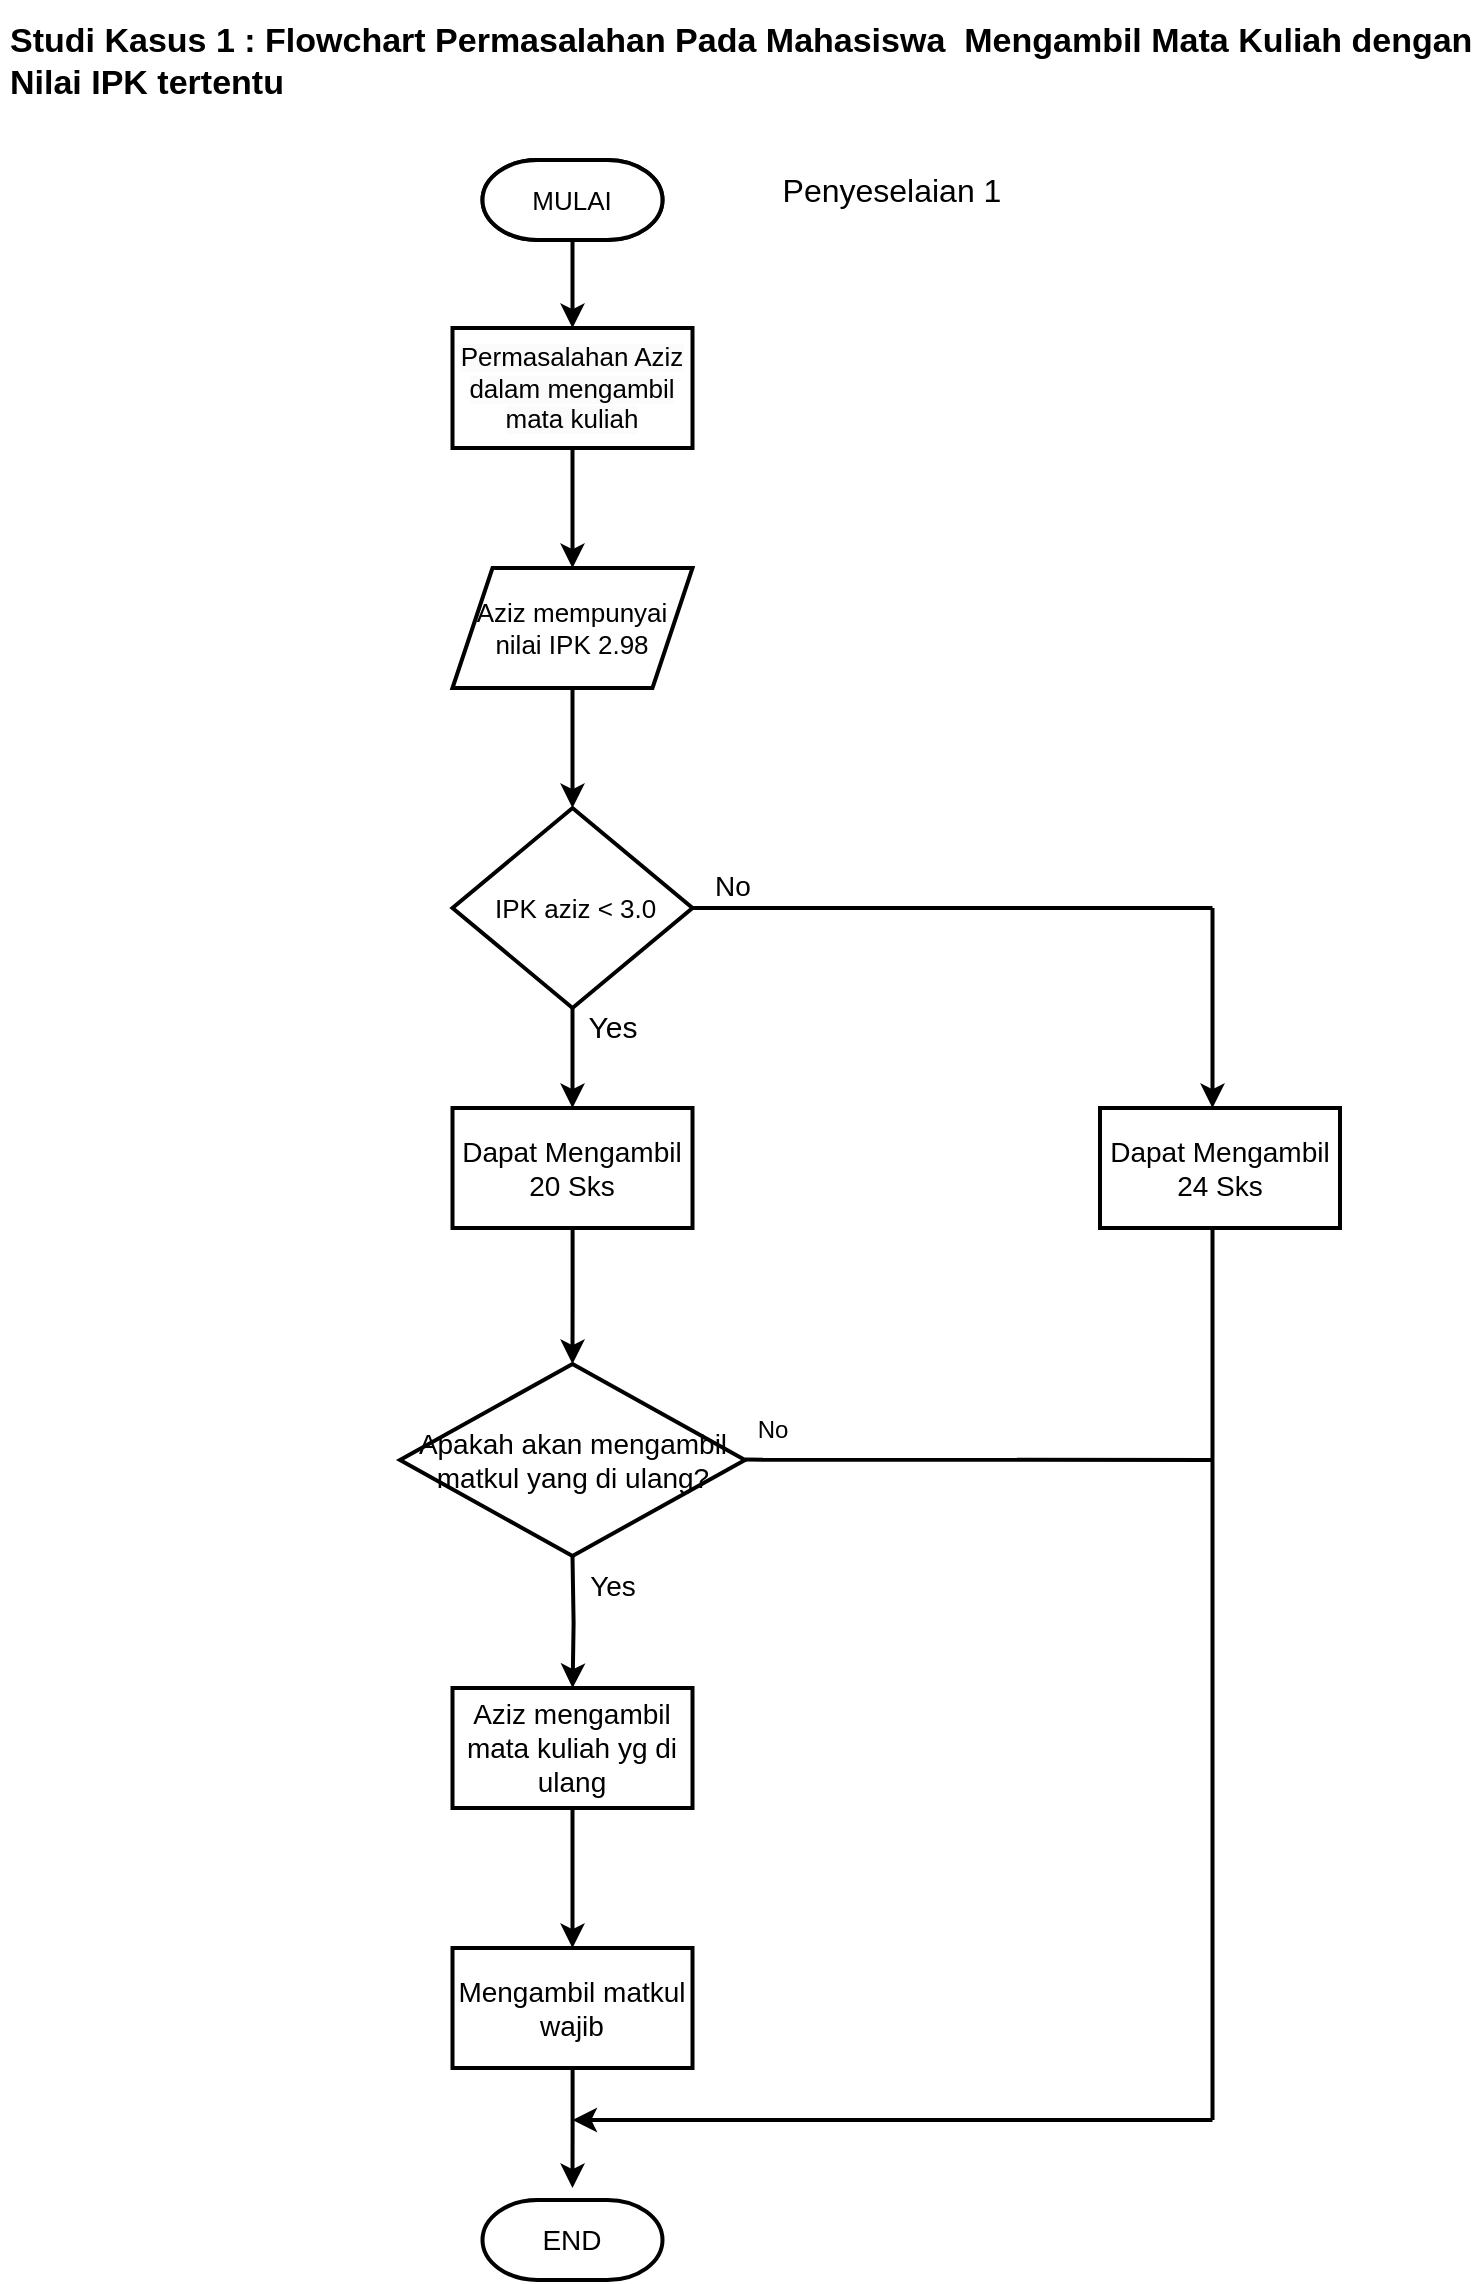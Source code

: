 <mxfile version="21.7.5" type="device" pages="3">
  <diagram id="C5RBs43oDa-KdzZeNtuy" name="Page-1">
    <mxGraphModel dx="895" dy="2885" grid="1" gridSize="10" guides="1" tooltips="1" connect="1" arrows="1" fold="1" page="1" pageScale="1" pageWidth="827" pageHeight="1169" math="0" shadow="0">
      <root>
        <mxCell id="WIyWlLk6GJQsqaUBKTNV-0" />
        <mxCell id="WIyWlLk6GJQsqaUBKTNV-1" parent="WIyWlLk6GJQsqaUBKTNV-0" />
        <mxCell id="s32Tm8xTcJiPgJSjNKc--2" value="" style="edgeStyle=orthogonalEdgeStyle;rounded=0;orthogonalLoop=1;jettySize=auto;html=1;strokeWidth=2;" parent="WIyWlLk6GJQsqaUBKTNV-1" source="s32Tm8xTcJiPgJSjNKc--0" target="s32Tm8xTcJiPgJSjNKc--1" edge="1">
          <mxGeometry relative="1" as="geometry" />
        </mxCell>
        <mxCell id="s32Tm8xTcJiPgJSjNKc--0" value="MULAI" style="strokeWidth=2;html=1;shape=mxgraph.flowchart.terminator;whiteSpace=wrap;" parent="WIyWlLk6GJQsqaUBKTNV-1" vertex="1">
          <mxGeometry x="271.25" y="-2250" width="90" height="40" as="geometry" />
        </mxCell>
        <mxCell id="s32Tm8xTcJiPgJSjNKc--4" value="" style="edgeStyle=orthogonalEdgeStyle;rounded=0;orthogonalLoop=1;jettySize=auto;html=1;strokeWidth=2;" parent="WIyWlLk6GJQsqaUBKTNV-1" source="s32Tm8xTcJiPgJSjNKc--1" target="s32Tm8xTcJiPgJSjNKc--3" edge="1">
          <mxGeometry relative="1" as="geometry" />
        </mxCell>
        <mxCell id="s32Tm8xTcJiPgJSjNKc--1" value="&lt;span style=&quot;color: rgb(0, 0, 0); font-family: Helvetica; font-style: normal; font-variant-ligatures: normal; font-variant-caps: normal; font-weight: 400; letter-spacing: normal; orphans: 2; text-align: center; text-indent: 0px; text-transform: none; widows: 2; word-spacing: 0px; -webkit-text-stroke-width: 0px; background-color: rgb(251, 251, 251); text-decoration-thickness: initial; text-decoration-style: initial; text-decoration-color: initial; float: none; display: inline !important;&quot;&gt;&lt;font style=&quot;font-size: 13px;&quot;&gt;Permasalahan Aziz dalam mengambil mata kuliah&lt;/font&gt;&lt;/span&gt;" style="whiteSpace=wrap;html=1;strokeWidth=2;" parent="WIyWlLk6GJQsqaUBKTNV-1" vertex="1">
          <mxGeometry x="256.25" y="-2166" width="120" height="60" as="geometry" />
        </mxCell>
        <mxCell id="s32Tm8xTcJiPgJSjNKc--6" value="" style="edgeStyle=orthogonalEdgeStyle;rounded=0;orthogonalLoop=1;jettySize=auto;html=1;strokeWidth=2;" parent="WIyWlLk6GJQsqaUBKTNV-1" source="s32Tm8xTcJiPgJSjNKc--3" target="s32Tm8xTcJiPgJSjNKc--5" edge="1">
          <mxGeometry relative="1" as="geometry" />
        </mxCell>
        <mxCell id="s32Tm8xTcJiPgJSjNKc--3" value="&lt;font style=&quot;font-size: 13px;&quot;&gt;Aziz mempunyai&lt;br style=&quot;border-color: var(--border-color);&quot;&gt;nilai IPK 2.98&lt;/font&gt;" style="shape=parallelogram;perimeter=parallelogramPerimeter;whiteSpace=wrap;html=1;fixedSize=1;strokeWidth=2;" parent="WIyWlLk6GJQsqaUBKTNV-1" vertex="1">
          <mxGeometry x="256.25" y="-2046" width="120" height="60" as="geometry" />
        </mxCell>
        <mxCell id="s32Tm8xTcJiPgJSjNKc--8" value="" style="edgeStyle=orthogonalEdgeStyle;rounded=0;orthogonalLoop=1;jettySize=auto;html=1;strokeWidth=2;" parent="WIyWlLk6GJQsqaUBKTNV-1" source="s32Tm8xTcJiPgJSjNKc--5" target="s32Tm8xTcJiPgJSjNKc--7" edge="1">
          <mxGeometry relative="1" as="geometry" />
        </mxCell>
        <mxCell id="s32Tm8xTcJiPgJSjNKc--5" value="&lt;font style=&quot;font-size: 13px;&quot;&gt;&amp;nbsp;IPK aziz &amp;lt; 3.0&lt;/font&gt;" style="rhombus;whiteSpace=wrap;html=1;strokeWidth=2;" parent="WIyWlLk6GJQsqaUBKTNV-1" vertex="1">
          <mxGeometry x="256.25" y="-1926" width="120" height="100" as="geometry" />
        </mxCell>
        <mxCell id="s32Tm8xTcJiPgJSjNKc--10" value="" style="edgeStyle=orthogonalEdgeStyle;rounded=0;orthogonalLoop=1;jettySize=auto;html=1;strokeWidth=2;" parent="WIyWlLk6GJQsqaUBKTNV-1" source="s32Tm8xTcJiPgJSjNKc--7" edge="1">
          <mxGeometry relative="1" as="geometry">
            <mxPoint x="316.25" y="-1648" as="targetPoint" />
          </mxGeometry>
        </mxCell>
        <mxCell id="s32Tm8xTcJiPgJSjNKc--7" value="&lt;font style=&quot;font-size: 14px;&quot;&gt;Dapat Mengambil 20 Sks&lt;/font&gt;" style="whiteSpace=wrap;html=1;strokeWidth=2;" parent="WIyWlLk6GJQsqaUBKTNV-1" vertex="1">
          <mxGeometry x="256.25" y="-1776" width="120" height="60" as="geometry" />
        </mxCell>
        <mxCell id="s32Tm8xTcJiPgJSjNKc--12" value="" style="edgeStyle=orthogonalEdgeStyle;rounded=0;orthogonalLoop=1;jettySize=auto;html=1;strokeWidth=2;" parent="WIyWlLk6GJQsqaUBKTNV-1" target="s32Tm8xTcJiPgJSjNKc--11" edge="1">
          <mxGeometry relative="1" as="geometry">
            <mxPoint x="316.25" y="-1552" as="sourcePoint" />
          </mxGeometry>
        </mxCell>
        <mxCell id="s32Tm8xTcJiPgJSjNKc--9" value="&lt;font style=&quot;font-size: 14px;&quot;&gt;Apakah akan mengambil matkul yang di ulang?&lt;/font&gt;" style="rhombus;whiteSpace=wrap;html=1;strokeWidth=2;" parent="WIyWlLk6GJQsqaUBKTNV-1" vertex="1">
          <mxGeometry x="230" y="-1648" width="172.5" height="96" as="geometry" />
        </mxCell>
        <mxCell id="s32Tm8xTcJiPgJSjNKc--14" value="" style="edgeStyle=orthogonalEdgeStyle;rounded=0;orthogonalLoop=1;jettySize=auto;html=1;strokeWidth=2;" parent="WIyWlLk6GJQsqaUBKTNV-1" source="s32Tm8xTcJiPgJSjNKc--11" target="s32Tm8xTcJiPgJSjNKc--13" edge="1">
          <mxGeometry relative="1" as="geometry" />
        </mxCell>
        <mxCell id="s32Tm8xTcJiPgJSjNKc--11" value="&lt;font style=&quot;font-size: 14px;&quot;&gt;Aziz mengambil mata kuliah yg di ulang&lt;/font&gt;" style="whiteSpace=wrap;html=1;strokeWidth=2;" parent="WIyWlLk6GJQsqaUBKTNV-1" vertex="1">
          <mxGeometry x="256.25" y="-1486" width="120" height="60" as="geometry" />
        </mxCell>
        <mxCell id="s32Tm8xTcJiPgJSjNKc--17" value="" style="edgeStyle=orthogonalEdgeStyle;rounded=0;orthogonalLoop=1;jettySize=auto;html=1;strokeWidth=2;" parent="WIyWlLk6GJQsqaUBKTNV-1" source="s32Tm8xTcJiPgJSjNKc--13" edge="1">
          <mxGeometry relative="1" as="geometry">
            <mxPoint x="316.25" y="-1236" as="targetPoint" />
          </mxGeometry>
        </mxCell>
        <mxCell id="s32Tm8xTcJiPgJSjNKc--13" value="&lt;font style=&quot;font-size: 14px;&quot;&gt;Mengambil matkul wajib&lt;/font&gt;" style="whiteSpace=wrap;html=1;strokeWidth=2;" parent="WIyWlLk6GJQsqaUBKTNV-1" vertex="1">
          <mxGeometry x="256.25" y="-1356" width="120" height="60" as="geometry" />
        </mxCell>
        <mxCell id="s32Tm8xTcJiPgJSjNKc--15" value="&lt;font style=&quot;font-size: 13px;&quot;&gt;MULAI&lt;/font&gt;" style="strokeWidth=2;html=1;shape=mxgraph.flowchart.terminator;whiteSpace=wrap;" parent="WIyWlLk6GJQsqaUBKTNV-1" vertex="1">
          <mxGeometry x="271.25" y="-2250" width="90" height="40" as="geometry" />
        </mxCell>
        <mxCell id="s32Tm8xTcJiPgJSjNKc--16" value="&lt;font style=&quot;font-size: 14px;&quot;&gt;END&lt;/font&gt;" style="strokeWidth=2;html=1;shape=mxgraph.flowchart.terminator;whiteSpace=wrap;" parent="WIyWlLk6GJQsqaUBKTNV-1" vertex="1">
          <mxGeometry x="271.25" y="-1230" width="90" height="40" as="geometry" />
        </mxCell>
        <mxCell id="s32Tm8xTcJiPgJSjNKc--18" value="&lt;font style=&quot;font-size: 14px;&quot;&gt;Dapat Mengambil 24 Sks&lt;/font&gt;" style="whiteSpace=wrap;html=1;strokeWidth=2;" parent="WIyWlLk6GJQsqaUBKTNV-1" vertex="1">
          <mxGeometry x="580" y="-1776" width="120" height="60" as="geometry" />
        </mxCell>
        <mxCell id="s32Tm8xTcJiPgJSjNKc--42" value="" style="endArrow=none;html=1;rounded=0;strokeWidth=2;" parent="WIyWlLk6GJQsqaUBKTNV-1" edge="1">
          <mxGeometry width="50" height="50" relative="1" as="geometry">
            <mxPoint x="376.25" y="-1876" as="sourcePoint" />
            <mxPoint x="636.25" y="-1876" as="targetPoint" />
          </mxGeometry>
        </mxCell>
        <mxCell id="s32Tm8xTcJiPgJSjNKc--43" value="" style="endArrow=classic;html=1;rounded=0;strokeWidth=2;" parent="WIyWlLk6GJQsqaUBKTNV-1" edge="1">
          <mxGeometry width="50" height="50" relative="1" as="geometry">
            <mxPoint x="636.25" y="-1876" as="sourcePoint" />
            <mxPoint x="636.25" y="-1776" as="targetPoint" />
          </mxGeometry>
        </mxCell>
        <mxCell id="s32Tm8xTcJiPgJSjNKc--44" value="" style="endArrow=none;html=1;rounded=0;strokeWidth=2;" parent="WIyWlLk6GJQsqaUBKTNV-1" edge="1">
          <mxGeometry width="50" height="50" relative="1" as="geometry">
            <mxPoint x="402.5" y="-1600.19" as="sourcePoint" />
            <mxPoint x="636.25" y="-1600" as="targetPoint" />
          </mxGeometry>
        </mxCell>
        <mxCell id="s32Tm8xTcJiPgJSjNKc--45" value="" style="endArrow=none;html=1;rounded=0;entryX=0.5;entryY=1;entryDx=0;entryDy=0;strokeWidth=2;" parent="WIyWlLk6GJQsqaUBKTNV-1" edge="1">
          <mxGeometry width="50" height="50" relative="1" as="geometry">
            <mxPoint x="636.25" y="-1596" as="sourcePoint" />
            <mxPoint x="636.25" y="-1716" as="targetPoint" />
          </mxGeometry>
        </mxCell>
        <mxCell id="s32Tm8xTcJiPgJSjNKc--46" value="" style="endArrow=none;html=1;rounded=0;strokeWidth=2;" parent="WIyWlLk6GJQsqaUBKTNV-1" edge="1">
          <mxGeometry width="50" height="50" relative="1" as="geometry">
            <mxPoint x="636.25" y="-1270" as="sourcePoint" />
            <mxPoint x="636.25" y="-1596" as="targetPoint" />
          </mxGeometry>
        </mxCell>
        <mxCell id="s32Tm8xTcJiPgJSjNKc--47" value="" style="endArrow=classic;html=1;rounded=0;strokeWidth=2;" parent="WIyWlLk6GJQsqaUBKTNV-1" edge="1">
          <mxGeometry width="50" height="50" relative="1" as="geometry">
            <mxPoint x="636.25" y="-1270" as="sourcePoint" />
            <mxPoint x="316.25" y="-1270" as="targetPoint" />
          </mxGeometry>
        </mxCell>
        <mxCell id="s32Tm8xTcJiPgJSjNKc--48" value="&lt;font style=&quot;font-size: 15px;&quot;&gt;Yes&lt;/font&gt;" style="text;html=1;align=center;verticalAlign=middle;resizable=0;points=[];autosize=1;strokeColor=none;fillColor=none;strokeWidth=2;" parent="WIyWlLk6GJQsqaUBKTNV-1" vertex="1">
          <mxGeometry x="311.25" y="-1832" width="50" height="30" as="geometry" />
        </mxCell>
        <mxCell id="s32Tm8xTcJiPgJSjNKc--49" value="&lt;font style=&quot;font-size: 14px;&quot;&gt;No&lt;/font&gt;" style="text;html=1;align=center;verticalAlign=middle;resizable=0;points=[];autosize=1;strokeColor=none;fillColor=none;strokeWidth=2;" parent="WIyWlLk6GJQsqaUBKTNV-1" vertex="1">
          <mxGeometry x="376.25" y="-1902" width="40" height="30" as="geometry" />
        </mxCell>
        <mxCell id="s32Tm8xTcJiPgJSjNKc--50" value="&lt;font style=&quot;font-size: 14px;&quot;&gt;Yes&lt;/font&gt;" style="text;html=1;align=center;verticalAlign=middle;resizable=0;points=[];autosize=1;strokeColor=none;fillColor=none;strokeWidth=2;" parent="WIyWlLk6GJQsqaUBKTNV-1" vertex="1">
          <mxGeometry x="311.25" y="-1552" width="50" height="30" as="geometry" />
        </mxCell>
        <mxCell id="s32Tm8xTcJiPgJSjNKc--51" value="No" style="text;html=1;align=center;verticalAlign=middle;resizable=0;points=[];autosize=1;strokeColor=none;fillColor=none;strokeWidth=2;" parent="WIyWlLk6GJQsqaUBKTNV-1" vertex="1">
          <mxGeometry x="396.25" y="-1630" width="40" height="30" as="geometry" />
        </mxCell>
        <mxCell id="lluZ5RmbZSSxgCh2yDnl-0" value="&lt;h1 style=&quot;font-size: 17px;&quot;&gt;&lt;font style=&quot;font-size: 17px;&quot;&gt;Studi Kasus 1 : Flowchart Permasalahan Pada Mahasiswa&amp;nbsp; Mengambil Mata Kuliah dengan Nilai IPK tertentu&lt;/font&gt;&lt;/h1&gt;&lt;p style=&quot;font-size: 17px;&quot;&gt;&lt;br&gt;&lt;/p&gt;" style="text;html=1;strokeColor=none;fillColor=none;spacing=5;spacingTop=-20;whiteSpace=wrap;overflow=hidden;rounded=0;" parent="WIyWlLk6GJQsqaUBKTNV-1" vertex="1">
          <mxGeometry x="30" y="-2320" width="740" height="120" as="geometry" />
        </mxCell>
        <mxCell id="WiA2aia0PaYZAGRsGLNB-23" value="&lt;font style=&quot;font-size: 16px;&quot;&gt;Penyeselaian 1&lt;/font&gt;" style="text;html=1;strokeColor=none;fillColor=none;align=center;verticalAlign=middle;whiteSpace=wrap;rounded=0;" vertex="1" parent="WIyWlLk6GJQsqaUBKTNV-1">
          <mxGeometry x="406.25" y="-2250" width="140" height="30" as="geometry" />
        </mxCell>
      </root>
    </mxGraphModel>
  </diagram>
  <diagram id="KGJ_-5r1MATL6CxhHQ9A" name="Page-2">
    <mxGraphModel dx="1968" dy="3542" grid="1" gridSize="10" guides="1" tooltips="1" connect="1" arrows="1" fold="1" page="1" pageScale="1" pageWidth="827" pageHeight="1169" math="0" shadow="0">
      <root>
        <mxCell id="0" />
        <mxCell id="1" parent="0" />
        <mxCell id="veG0McLc98S-o1ilM4hX-1" value="&lt;h1 style=&quot;font-size: 17px;&quot;&gt;&lt;font style=&quot;font-size: 17px;&quot;&gt;Studi Kasus 1 : Flowchart Permasalahan Pada Mahasiswa&amp;nbsp; Mengambil Mata Kuliah dengan Nilai IPK tertentu&lt;/font&gt;&lt;/h1&gt;&lt;p style=&quot;font-size: 17px;&quot;&gt;&lt;br&gt;&lt;/p&gt;" style="text;html=1;strokeColor=none;fillColor=none;spacing=5;spacingTop=-20;whiteSpace=wrap;overflow=hidden;rounded=0;" vertex="1" parent="1">
          <mxGeometry x="30" y="-2320" width="740" height="120" as="geometry" />
        </mxCell>
        <mxCell id="veG0McLc98S-o1ilM4hX-23" value="" style="edgeStyle=orthogonalEdgeStyle;rounded=0;orthogonalLoop=1;jettySize=auto;html=1;strokeWidth=2;" edge="1" parent="1" source="veG0McLc98S-o1ilM4hX-24" target="veG0McLc98S-o1ilM4hX-26">
          <mxGeometry relative="1" as="geometry" />
        </mxCell>
        <mxCell id="veG0McLc98S-o1ilM4hX-24" value="MULAI" style="strokeWidth=2;html=1;shape=mxgraph.flowchart.terminator;whiteSpace=wrap;" vertex="1" parent="1">
          <mxGeometry x="255" y="-2160" width="90" height="40" as="geometry" />
        </mxCell>
        <mxCell id="veG0McLc98S-o1ilM4hX-25" value="" style="edgeStyle=orthogonalEdgeStyle;rounded=0;orthogonalLoop=1;jettySize=auto;html=1;strokeWidth=2;" edge="1" parent="1" source="veG0McLc98S-o1ilM4hX-26" target="veG0McLc98S-o1ilM4hX-28">
          <mxGeometry relative="1" as="geometry" />
        </mxCell>
        <mxCell id="veG0McLc98S-o1ilM4hX-26" value="&lt;span style=&quot;color: rgb(0, 0, 0); font-family: Helvetica; font-style: normal; font-variant-ligatures: normal; font-variant-caps: normal; font-weight: 400; letter-spacing: normal; orphans: 2; text-align: center; text-indent: 0px; text-transform: none; widows: 2; word-spacing: 0px; -webkit-text-stroke-width: 0px; background-color: rgb(251, 251, 251); text-decoration-thickness: initial; text-decoration-style: initial; text-decoration-color: initial; float: none; display: inline !important;&quot;&gt;&lt;font style=&quot;font-size: 14px;&quot;&gt;Permasalahan Aziz dalam mengambil mata kuliah&lt;/font&gt;&lt;/span&gt;" style="whiteSpace=wrap;html=1;strokeWidth=2;" vertex="1" parent="1">
          <mxGeometry x="231.25" y="-2076" width="137.5" height="60" as="geometry" />
        </mxCell>
        <mxCell id="veG0McLc98S-o1ilM4hX-27" value="" style="edgeStyle=orthogonalEdgeStyle;rounded=0;orthogonalLoop=1;jettySize=auto;html=1;strokeWidth=2;" edge="1" parent="1" source="veG0McLc98S-o1ilM4hX-28" target="veG0McLc98S-o1ilM4hX-30">
          <mxGeometry relative="1" as="geometry" />
        </mxCell>
        <mxCell id="veG0McLc98S-o1ilM4hX-28" value="&lt;font style=&quot;font-size: 14px;&quot;&gt;Aziz mempunyai&lt;br style=&quot;border-color: var(--border-color);&quot;&gt;nilai IPK 2.98&lt;/font&gt;" style="shape=parallelogram;perimeter=parallelogramPerimeter;whiteSpace=wrap;html=1;fixedSize=1;strokeWidth=2;" vertex="1" parent="1">
          <mxGeometry x="236.25" y="-1956" width="127.5" height="60" as="geometry" />
        </mxCell>
        <mxCell id="veG0McLc98S-o1ilM4hX-29" value="" style="edgeStyle=orthogonalEdgeStyle;rounded=0;orthogonalLoop=1;jettySize=auto;html=1;strokeWidth=2;" edge="1" parent="1" source="veG0McLc98S-o1ilM4hX-30" target="veG0McLc98S-o1ilM4hX-34">
          <mxGeometry relative="1" as="geometry" />
        </mxCell>
        <mxCell id="veG0McLc98S-o1ilM4hX-30" value="&amp;nbsp;IPK aziz &amp;lt; 3.0" style="rhombus;whiteSpace=wrap;html=1;strokeWidth=2;" vertex="1" parent="1">
          <mxGeometry x="240" y="-1836" width="120" height="100" as="geometry" />
        </mxCell>
        <mxCell id="veG0McLc98S-o1ilM4hX-31" value="&lt;font style=&quot;font-size: 14px;&quot;&gt;MULAI&lt;/font&gt;" style="strokeWidth=2;html=1;shape=mxgraph.flowchart.terminator;whiteSpace=wrap;" vertex="1" parent="1">
          <mxGeometry x="255" y="-2160" width="90" height="40" as="geometry" />
        </mxCell>
        <mxCell id="veG0McLc98S-o1ilM4hX-32" value="END" style="strokeWidth=2;html=1;shape=mxgraph.flowchart.terminator;whiteSpace=wrap;" vertex="1" parent="1">
          <mxGeometry x="255" y="-1440" width="90" height="40" as="geometry" />
        </mxCell>
        <mxCell id="veG0McLc98S-o1ilM4hX-33" style="edgeStyle=orthogonalEdgeStyle;rounded=0;orthogonalLoop=1;jettySize=auto;html=1;entryX=0.5;entryY=0;entryDx=0;entryDy=0;strokeWidth=2;" edge="1" parent="1" source="veG0McLc98S-o1ilM4hX-34" target="veG0McLc98S-o1ilM4hX-36">
          <mxGeometry relative="1" as="geometry" />
        </mxCell>
        <mxCell id="veG0McLc98S-o1ilM4hX-34" value="Dapat Mengambil 20 Sks" style="rounded=0;whiteSpace=wrap;html=1;strokeWidth=2;" vertex="1" parent="1">
          <mxGeometry x="240" y="-1700" width="120" height="60" as="geometry" />
        </mxCell>
        <mxCell id="veG0McLc98S-o1ilM4hX-35" style="edgeStyle=orthogonalEdgeStyle;rounded=0;orthogonalLoop=1;jettySize=auto;html=1;strokeWidth=2;entryX=0.5;entryY=0;entryDx=0;entryDy=0;entryPerimeter=0;" edge="1" parent="1" source="veG0McLc98S-o1ilM4hX-36">
          <mxGeometry relative="1" as="geometry">
            <mxPoint x="300" y="-1440" as="targetPoint" />
          </mxGeometry>
        </mxCell>
        <mxCell id="veG0McLc98S-o1ilM4hX-36" value="Aziz mengambil mata kuliah yg di ulang" style="rounded=0;whiteSpace=wrap;html=1;strokeWidth=2;" vertex="1" parent="1">
          <mxGeometry x="240" y="-1580" width="120" height="60" as="geometry" />
        </mxCell>
        <mxCell id="veG0McLc98S-o1ilM4hX-37" value="Dapat Mengambil Mata Kuliah Wajib" style="rounded=0;whiteSpace=wrap;html=1;strokeWidth=2;" vertex="1" parent="1">
          <mxGeometry x="470" y="-1816" width="120" height="60" as="geometry" />
        </mxCell>
        <mxCell id="veG0McLc98S-o1ilM4hX-38" value="" style="endArrow=classic;html=1;rounded=0;entryX=0;entryY=0.5;entryDx=0;entryDy=0;strokeWidth=2;" edge="1" parent="1" target="veG0McLc98S-o1ilM4hX-37">
          <mxGeometry width="50" height="50" relative="1" as="geometry">
            <mxPoint x="360" y="-1786" as="sourcePoint" />
            <mxPoint x="410" y="-1836" as="targetPoint" />
          </mxGeometry>
        </mxCell>
        <mxCell id="veG0McLc98S-o1ilM4hX-39" value="Yes" style="text;html=1;align=center;verticalAlign=middle;resizable=0;points=[];autosize=1;strokeColor=none;fillColor=none;strokeWidth=2;" vertex="1" parent="1">
          <mxGeometry x="310" y="-1745" width="40" height="30" as="geometry" />
        </mxCell>
        <mxCell id="veG0McLc98S-o1ilM4hX-40" value="No" style="text;html=1;align=center;verticalAlign=middle;resizable=0;points=[];autosize=1;strokeColor=none;fillColor=none;strokeWidth=2;" vertex="1" parent="1">
          <mxGeometry x="350" y="-1812" width="40" height="30" as="geometry" />
        </mxCell>
        <mxCell id="veG0McLc98S-o1ilM4hX-41" value="" style="endArrow=none;html=1;rounded=0;strokeWidth=2;" edge="1" parent="1">
          <mxGeometry width="50" height="50" relative="1" as="geometry">
            <mxPoint x="530" y="-1470" as="sourcePoint" />
            <mxPoint x="530" y="-1755" as="targetPoint" />
          </mxGeometry>
        </mxCell>
        <mxCell id="veG0McLc98S-o1ilM4hX-42" value="" style="endArrow=classic;html=1;rounded=0;strokeWidth=2;" edge="1" parent="1">
          <mxGeometry width="50" height="50" relative="1" as="geometry">
            <mxPoint x="530" y="-1470" as="sourcePoint" />
            <mxPoint x="300" y="-1470" as="targetPoint" />
            <Array as="points">
              <mxPoint x="420" y="-1470" />
            </Array>
          </mxGeometry>
        </mxCell>
        <mxCell id="veG0McLc98S-o1ilM4hX-43" value="&lt;font style=&quot;font-size: 16px;&quot;&gt;Penyeselaian 2&lt;/font&gt;" style="text;html=1;strokeColor=none;fillColor=none;align=center;verticalAlign=middle;whiteSpace=wrap;rounded=0;" vertex="1" parent="1">
          <mxGeometry x="230" y="-2210" width="140" height="30" as="geometry" />
        </mxCell>
      </root>
    </mxGraphModel>
  </diagram>
  <diagram id="NIos0jG5MPiJWTh7f5zf" name="Page-3">
    <mxGraphModel dx="1968" dy="4711" grid="1" gridSize="10" guides="1" tooltips="1" connect="1" arrows="1" fold="1" page="1" pageScale="1" pageWidth="827" pageHeight="1169" math="0" shadow="0">
      <root>
        <mxCell id="0" />
        <mxCell id="1" parent="0" />
        <mxCell id="PAsy6QxwzZSegA05xUpI-1" value="&lt;h1 style=&quot;border-color: var(--border-color); font-size: 17px;&quot;&gt;&lt;font style=&quot;border-color: var(--border-color); font-size: 17px;&quot;&gt;Studi Kasus 2 : Flowchart&amp;nbsp; Permasalahan Penerimaan Mahasiswa Baru&amp;nbsp;&lt;/font&gt;&lt;/h1&gt;&lt;p style=&quot;border-color: var(--border-color); font-size: 17px;&quot;&gt;&lt;br style=&quot;border-color: var(--border-color); color: rgb(0, 0, 0); font-family: Helvetica; font-size: 17px; font-style: normal; font-variant-ligatures: normal; font-variant-caps: normal; font-weight: 400; letter-spacing: normal; orphans: 2; text-align: left; text-indent: 0px; text-transform: none; widows: 2; word-spacing: 0px; -webkit-text-stroke-width: 0px; background-color: rgb(251, 251, 251); text-decoration-thickness: initial; text-decoration-style: initial; text-decoration-color: initial;&quot;&gt;&lt;/p&gt;" style="text;whiteSpace=wrap;html=1;" vertex="1" parent="1">
          <mxGeometry x="30" y="-3490" width="750" height="50" as="geometry" />
        </mxCell>
        <mxCell id="zzic0LdDIxw0ckdaaFWI-14" value="MULAI" style="strokeWidth=2;html=1;shape=mxgraph.flowchart.terminator;whiteSpace=wrap;" vertex="1" parent="1">
          <mxGeometry x="278" y="-3410" width="90" height="40" as="geometry" />
        </mxCell>
        <mxCell id="zzic0LdDIxw0ckdaaFWI-15" value="" style="edgeStyle=orthogonalEdgeStyle;rounded=0;orthogonalLoop=1;jettySize=auto;html=1;" edge="1" parent="1" source="zzic0LdDIxw0ckdaaFWI-16" target="zzic0LdDIxw0ckdaaFWI-18">
          <mxGeometry relative="1" as="geometry" />
        </mxCell>
        <mxCell id="zzic0LdDIxw0ckdaaFWI-16" value="&lt;font style=&quot;font-size: 14px;&quot;&gt;MULAI&lt;/font&gt;" style="strokeWidth=2;html=1;shape=mxgraph.flowchart.terminator;whiteSpace=wrap;" vertex="1" parent="1">
          <mxGeometry x="278" y="-3410" width="90" height="40" as="geometry" />
        </mxCell>
        <mxCell id="zzic0LdDIxw0ckdaaFWI-17" value="" style="edgeStyle=orthogonalEdgeStyle;rounded=0;orthogonalLoop=1;jettySize=auto;html=1;" edge="1" parent="1" source="zzic0LdDIxw0ckdaaFWI-18" target="zzic0LdDIxw0ckdaaFWI-19">
          <mxGeometry relative="1" as="geometry" />
        </mxCell>
        <mxCell id="zzic0LdDIxw0ckdaaFWI-18" value="&lt;font style=&quot;font-size: 14px;&quot;&gt;Calon Mahasiswa&lt;/font&gt;" style="whiteSpace=wrap;html=1;strokeWidth=2;" vertex="1" parent="1">
          <mxGeometry x="253" y="-3320" width="140" height="50" as="geometry" />
        </mxCell>
        <mxCell id="zzic0LdDIxw0ckdaaFWI-21" value="" style="edgeStyle=orthogonalEdgeStyle;rounded=0;orthogonalLoop=1;jettySize=auto;html=1;" edge="1" parent="1" source="zzic0LdDIxw0ckdaaFWI-19" target="zzic0LdDIxw0ckdaaFWI-20">
          <mxGeometry relative="1" as="geometry" />
        </mxCell>
        <mxCell id="zzic0LdDIxw0ckdaaFWI-19" value="&lt;font style=&quot;font-size: 14px;&quot;&gt;Registrasi&lt;/font&gt;" style="whiteSpace=wrap;html=1;strokeWidth=2;" vertex="1" parent="1">
          <mxGeometry x="253" y="-3230" width="140" height="60" as="geometry" />
        </mxCell>
        <mxCell id="zzic0LdDIxw0ckdaaFWI-23" value="" style="edgeStyle=orthogonalEdgeStyle;rounded=0;orthogonalLoop=1;jettySize=auto;html=1;" edge="1" parent="1" source="zzic0LdDIxw0ckdaaFWI-20" target="zzic0LdDIxw0ckdaaFWI-22">
          <mxGeometry relative="1" as="geometry" />
        </mxCell>
        <mxCell id="zzic0LdDIxw0ckdaaFWI-20" value="&lt;font style=&quot;font-size: 14px;&quot;&gt;Mengisi Data Mahasiswa dan Status Mahasiswa (baru/pindahan)&amp;nbsp;&lt;/font&gt;" style="whiteSpace=wrap;html=1;strokeWidth=2;" vertex="1" parent="1">
          <mxGeometry x="213" y="-3100" width="220" height="60" as="geometry" />
        </mxCell>
        <mxCell id="zzic0LdDIxw0ckdaaFWI-25" value="" style="edgeStyle=orthogonalEdgeStyle;rounded=0;orthogonalLoop=1;jettySize=auto;html=1;" edge="1" parent="1" source="zzic0LdDIxw0ckdaaFWI-22" target="zzic0LdDIxw0ckdaaFWI-24">
          <mxGeometry relative="1" as="geometry" />
        </mxCell>
        <mxCell id="zzic0LdDIxw0ckdaaFWI-22" value="&lt;font style=&quot;font-size: 14px;&quot;&gt;No Registrasi dan&lt;br&gt;No Pin Mahasiswa&amp;nbsp;&lt;/font&gt;" style="shape=parallelogram;perimeter=parallelogramPerimeter;whiteSpace=wrap;html=1;fixedSize=1;strokeWidth=2;" vertex="1" parent="1">
          <mxGeometry x="238" y="-2970" width="170" height="60" as="geometry" />
        </mxCell>
        <mxCell id="zzic0LdDIxw0ckdaaFWI-24" value="&lt;font style=&quot;font-size: 14px;&quot;&gt;Bukti Pendaftaran&lt;/font&gt;" style="shape=document;whiteSpace=wrap;html=1;boundedLbl=1;strokeWidth=2;" vertex="1" parent="1">
          <mxGeometry x="263" y="-2840" width="120" height="50" as="geometry" />
        </mxCell>
        <mxCell id="zzic0LdDIxw0ckdaaFWI-26" value="" style="endArrow=none;html=1;rounded=0;" edge="1" parent="1">
          <mxGeometry width="50" height="50" relative="1" as="geometry">
            <mxPoint x="103" y="-2820" as="sourcePoint" />
            <mxPoint x="263" y="-2820" as="targetPoint" />
          </mxGeometry>
        </mxCell>
        <mxCell id="zzic0LdDIxw0ckdaaFWI-27" value="" style="endArrow=none;html=1;rounded=0;" edge="1" parent="1">
          <mxGeometry width="50" height="50" relative="1" as="geometry">
            <mxPoint x="103" y="-2820" as="sourcePoint" />
            <mxPoint x="103" y="-3300" as="targetPoint" />
          </mxGeometry>
        </mxCell>
        <mxCell id="zzic0LdDIxw0ckdaaFWI-29" value="&lt;font style=&quot;font-size: 15px;&quot;&gt;Bukti Pendaftaran&lt;/font&gt;" style="edgeLabel;html=1;align=center;verticalAlign=middle;resizable=0;points=[];" vertex="1" connectable="0" parent="zzic0LdDIxw0ckdaaFWI-27">
          <mxGeometry x="0.12" y="3" relative="1" as="geometry">
            <mxPoint as="offset" />
          </mxGeometry>
        </mxCell>
        <mxCell id="zzic0LdDIxw0ckdaaFWI-28" value="" style="endArrow=classic;html=1;rounded=0;" edge="1" parent="1">
          <mxGeometry width="50" height="50" relative="1" as="geometry">
            <mxPoint x="103" y="-3300.09" as="sourcePoint" />
            <mxPoint x="253" y="-3300.09" as="targetPoint" />
          </mxGeometry>
        </mxCell>
        <mxCell id="zzic0LdDIxw0ckdaaFWI-30" value="" style="endArrow=classic;html=1;rounded=0;" edge="1" parent="1">
          <mxGeometry width="50" height="50" relative="1" as="geometry">
            <mxPoint x="393" y="-3298" as="sourcePoint" />
            <mxPoint x="493" y="-3298" as="targetPoint" />
          </mxGeometry>
        </mxCell>
        <mxCell id="zzic0LdDIxw0ckdaaFWI-33" value="" style="edgeStyle=orthogonalEdgeStyle;rounded=0;orthogonalLoop=1;jettySize=auto;html=1;" edge="1" parent="1" source="zzic0LdDIxw0ckdaaFWI-31" target="zzic0LdDIxw0ckdaaFWI-32">
          <mxGeometry relative="1" as="geometry" />
        </mxCell>
        <mxCell id="zzic0LdDIxw0ckdaaFWI-31" value="&lt;font style=&quot;font-size: 14px;&quot;&gt;Melengkapi Bukti Pendaftaran dan Berjas Pendaftaran&lt;/font&gt;" style="whiteSpace=wrap;html=1;strokeWidth=2;" vertex="1" parent="1">
          <mxGeometry x="493" y="-3320" width="210" height="60" as="geometry" />
        </mxCell>
        <mxCell id="zzic0LdDIxw0ckdaaFWI-35" value="" style="edgeStyle=orthogonalEdgeStyle;rounded=0;orthogonalLoop=1;jettySize=auto;html=1;" edge="1" parent="1" source="zzic0LdDIxw0ckdaaFWI-32" target="zzic0LdDIxw0ckdaaFWI-34">
          <mxGeometry relative="1" as="geometry" />
        </mxCell>
        <mxCell id="zzic0LdDIxw0ckdaaFWI-32" value="&lt;font style=&quot;font-size: 14px;&quot;&gt;Panitia PMB ITENAS&lt;/font&gt;" style="whiteSpace=wrap;html=1;strokeWidth=2;" vertex="1" parent="1">
          <mxGeometry x="493" y="-3200" width="210" height="60" as="geometry" />
        </mxCell>
        <mxCell id="zzic0LdDIxw0ckdaaFWI-37" value="" style="edgeStyle=orthogonalEdgeStyle;rounded=0;orthogonalLoop=1;jettySize=auto;html=1;" edge="1" parent="1" source="zzic0LdDIxw0ckdaaFWI-34" target="zzic0LdDIxw0ckdaaFWI-36">
          <mxGeometry relative="1" as="geometry" />
        </mxCell>
        <mxCell id="zzic0LdDIxw0ckdaaFWI-34" value="&lt;font style=&quot;font-size: 14px;&quot;&gt;Memenuhi Kelengkapan Berkas ?&lt;/font&gt;" style="rhombus;whiteSpace=wrap;html=1;strokeWidth=2;" vertex="1" parent="1">
          <mxGeometry x="532" y="-3080" width="132" height="100" as="geometry" />
        </mxCell>
        <mxCell id="zzic0LdDIxw0ckdaaFWI-44" value="" style="edgeStyle=orthogonalEdgeStyle;rounded=0;orthogonalLoop=1;jettySize=auto;html=1;" edge="1" parent="1" source="zzic0LdDIxw0ckdaaFWI-36" target="zzic0LdDIxw0ckdaaFWI-43">
          <mxGeometry relative="1" as="geometry" />
        </mxCell>
        <mxCell id="zzic0LdDIxw0ckdaaFWI-36" value="&lt;font style=&quot;font-size: 14px;&quot;&gt;Membayar Biaya Registrasi&lt;/font&gt;" style="whiteSpace=wrap;html=1;strokeWidth=2;" vertex="1" parent="1">
          <mxGeometry x="538.0" y="-2930" width="120" height="60" as="geometry" />
        </mxCell>
        <mxCell id="zzic0LdDIxw0ckdaaFWI-38" value="&lt;font style=&quot;font-size: 16px;&quot;&gt;Yes&lt;/font&gt;" style="text;html=1;align=center;verticalAlign=middle;resizable=0;points=[];autosize=1;strokeColor=none;fillColor=none;" vertex="1" parent="1">
          <mxGeometry x="600" y="-2980" width="50" height="30" as="geometry" />
        </mxCell>
        <mxCell id="zzic0LdDIxw0ckdaaFWI-39" value="" style="endArrow=none;html=1;rounded=0;" edge="1" parent="1">
          <mxGeometry width="50" height="50" relative="1" as="geometry">
            <mxPoint x="664" y="-3030" as="sourcePoint" />
            <mxPoint x="740" y="-3030.31" as="targetPoint" />
          </mxGeometry>
        </mxCell>
        <mxCell id="zzic0LdDIxw0ckdaaFWI-40" value="" style="endArrow=none;html=1;rounded=0;" edge="1" parent="1">
          <mxGeometry width="50" height="50" relative="1" as="geometry">
            <mxPoint x="740" y="-3030" as="sourcePoint" />
            <mxPoint x="740" y="-3300" as="targetPoint" />
          </mxGeometry>
        </mxCell>
        <mxCell id="zzic0LdDIxw0ckdaaFWI-41" value="" style="endArrow=classic;html=1;rounded=0;entryX=1;entryY=0.5;entryDx=0;entryDy=0;" edge="1" parent="1">
          <mxGeometry width="50" height="50" relative="1" as="geometry">
            <mxPoint x="740" y="-3300" as="sourcePoint" />
            <mxPoint x="703" y="-3300" as="targetPoint" />
          </mxGeometry>
        </mxCell>
        <mxCell id="zzic0LdDIxw0ckdaaFWI-42" value="&lt;font style=&quot;font-size: 16px;&quot;&gt;No&lt;/font&gt;" style="text;html=1;align=center;verticalAlign=middle;resizable=0;points=[];autosize=1;strokeColor=none;fillColor=none;" vertex="1" parent="1">
          <mxGeometry x="664" y="-3060" width="40" height="30" as="geometry" />
        </mxCell>
        <mxCell id="zzic0LdDIxw0ckdaaFWI-46" value="" style="edgeStyle=orthogonalEdgeStyle;rounded=0;orthogonalLoop=1;jettySize=auto;html=1;" edge="1" parent="1" source="zzic0LdDIxw0ckdaaFWI-43" target="zzic0LdDIxw0ckdaaFWI-45">
          <mxGeometry relative="1" as="geometry" />
        </mxCell>
        <mxCell id="zzic0LdDIxw0ckdaaFWI-43" value="&lt;font style=&quot;font-size: 14px;&quot;&gt;Keuangan&lt;/font&gt;" style="whiteSpace=wrap;html=1;strokeWidth=2;" vertex="1" parent="1">
          <mxGeometry x="538.0" y="-2790" width="120" height="60" as="geometry" />
        </mxCell>
        <mxCell id="zzic0LdDIxw0ckdaaFWI-45" value="&lt;font style=&quot;font-size: 14px;&quot;&gt;Bukti Pembayaran&lt;/font&gt;" style="shape=document;whiteSpace=wrap;html=1;boundedLbl=1;strokeWidth=2;" vertex="1" parent="1">
          <mxGeometry x="538.0" y="-2660" width="120" height="40" as="geometry" />
        </mxCell>
        <mxCell id="ZaemdPLl91VFV3RyhatD-1" value="" style="endArrow=classic;html=1;rounded=0;" edge="1" parent="1">
          <mxGeometry width="50" height="50" relative="1" as="geometry">
            <mxPoint x="538.0" y="-2640" as="sourcePoint" />
            <mxPoint x="440" y="-2640" as="targetPoint" />
          </mxGeometry>
        </mxCell>
        <mxCell id="ZaemdPLl91VFV3RyhatD-4" value="" style="edgeStyle=orthogonalEdgeStyle;rounded=0;orthogonalLoop=1;jettySize=auto;html=1;" edge="1" parent="1" source="ZaemdPLl91VFV3RyhatD-2">
          <mxGeometry relative="1" as="geometry">
            <mxPoint x="380" y="-2530" as="targetPoint" />
          </mxGeometry>
        </mxCell>
        <mxCell id="ZaemdPLl91VFV3RyhatD-2" value="&lt;span style=&quot;font-size: 14px;&quot;&gt;Verifikasi Pembayaran oleh Pihak ITENAS&lt;/span&gt;" style="whiteSpace=wrap;html=1;strokeWidth=2;" vertex="1" parent="1">
          <mxGeometry x="320" y="-2670" width="120" height="60" as="geometry" />
        </mxCell>
        <mxCell id="ZaemdPLl91VFV3RyhatD-6" value="" style="edgeStyle=orthogonalEdgeStyle;rounded=0;orthogonalLoop=1;jettySize=auto;html=1;" edge="1" parent="1" source="ZaemdPLl91VFV3RyhatD-3" target="ZaemdPLl91VFV3RyhatD-5">
          <mxGeometry relative="1" as="geometry" />
        </mxCell>
        <mxCell id="ZaemdPLl91VFV3RyhatD-3" value="&lt;span style=&quot;font-size: 14px;&quot;&gt;Mengikuti Ujian Masuk PMB&lt;/span&gt;" style="whiteSpace=wrap;html=1;strokeWidth=2;" vertex="1" parent="1">
          <mxGeometry x="325.43" y="-2530" width="120" height="60" as="geometry" />
        </mxCell>
        <mxCell id="ZaemdPLl91VFV3RyhatD-8" value="" style="edgeStyle=orthogonalEdgeStyle;rounded=0;orthogonalLoop=1;jettySize=auto;html=1;" edge="1" parent="1" source="ZaemdPLl91VFV3RyhatD-5" target="ZaemdPLl91VFV3RyhatD-7">
          <mxGeometry relative="1" as="geometry" />
        </mxCell>
        <mxCell id="ZaemdPLl91VFV3RyhatD-5" value="&lt;font style=&quot;font-size: 14px;&quot;&gt;Ujian Lulus&amp;nbsp;&lt;/font&gt;" style="rhombus;whiteSpace=wrap;html=1;strokeWidth=2;" vertex="1" parent="1">
          <mxGeometry x="335.43" y="-2400" width="100" height="80" as="geometry" />
        </mxCell>
        <mxCell id="ZaemdPLl91VFV3RyhatD-10" value="" style="edgeStyle=orthogonalEdgeStyle;rounded=0;orthogonalLoop=1;jettySize=auto;html=1;" edge="1" parent="1" source="ZaemdPLl91VFV3RyhatD-7" target="ZaemdPLl91VFV3RyhatD-9">
          <mxGeometry relative="1" as="geometry" />
        </mxCell>
        <mxCell id="ZaemdPLl91VFV3RyhatD-7" value="&lt;font style=&quot;font-size: 14px;&quot;&gt;Membayar Registrasi Perkuliahan&lt;/font&gt;" style="whiteSpace=wrap;html=1;strokeWidth=2;" vertex="1" parent="1">
          <mxGeometry x="295.43" y="-2260" width="180" height="60" as="geometry" />
        </mxCell>
        <mxCell id="ZaemdPLl91VFV3RyhatD-13" value="" style="edgeStyle=orthogonalEdgeStyle;rounded=0;orthogonalLoop=1;jettySize=auto;html=1;" edge="1" parent="1" source="ZaemdPLl91VFV3RyhatD-9" target="ZaemdPLl91VFV3RyhatD-12">
          <mxGeometry relative="1" as="geometry" />
        </mxCell>
        <mxCell id="ZaemdPLl91VFV3RyhatD-9" value="&lt;span style=&quot;font-size: 14px;&quot;&gt;Mengisi KRS&lt;/span&gt;" style="whiteSpace=wrap;html=1;strokeWidth=2;" vertex="1" parent="1">
          <mxGeometry x="295.43" y="-2120" width="180" height="60" as="geometry" />
        </mxCell>
        <mxCell id="ZaemdPLl91VFV3RyhatD-12" value="&lt;span style=&quot;font-size: 14px;&quot;&gt;Selesai&lt;/span&gt;" style="strokeWidth=2;html=1;shape=mxgraph.flowchart.terminator;whiteSpace=wrap;" vertex="1" parent="1">
          <mxGeometry x="340.43" y="-1990" width="90" height="40" as="geometry" />
        </mxCell>
        <mxCell id="ZaemdPLl91VFV3RyhatD-14" value="&lt;font style=&quot;font-size: 14px;&quot;&gt;Yes&lt;/font&gt;" style="text;html=1;align=center;verticalAlign=middle;resizable=0;points=[];autosize=1;strokeColor=none;fillColor=none;" vertex="1" parent="1">
          <mxGeometry x="385.43" y="-2320" width="50" height="30" as="geometry" />
        </mxCell>
        <mxCell id="ZaemdPLl91VFV3RyhatD-15" value="" style="endArrow=none;html=1;rounded=0;" edge="1" parent="1">
          <mxGeometry width="50" height="50" relative="1" as="geometry">
            <mxPoint x="435.43" y="-2360" as="sourcePoint" />
            <mxPoint x="595.43" y="-2360" as="targetPoint" />
          </mxGeometry>
        </mxCell>
        <mxCell id="ZaemdPLl91VFV3RyhatD-16" value="" style="endArrow=none;html=1;rounded=0;" edge="1" parent="1">
          <mxGeometry width="50" height="50" relative="1" as="geometry">
            <mxPoint x="595.43" y="-2010" as="sourcePoint" />
            <mxPoint x="595.43" y="-2360" as="targetPoint" />
          </mxGeometry>
        </mxCell>
        <mxCell id="ZaemdPLl91VFV3RyhatD-17" value="" style="endArrow=classic;html=1;rounded=0;" edge="1" parent="1">
          <mxGeometry width="50" height="50" relative="1" as="geometry">
            <mxPoint x="595.43" y="-2010" as="sourcePoint" />
            <mxPoint x="385.43" y="-2010" as="targetPoint" />
          </mxGeometry>
        </mxCell>
        <mxCell id="ZaemdPLl91VFV3RyhatD-18" value="&lt;font style=&quot;font-size: 14px;&quot;&gt;No&lt;/font&gt;" style="text;html=1;align=center;verticalAlign=middle;resizable=0;points=[];autosize=1;strokeColor=none;fillColor=none;" vertex="1" parent="1">
          <mxGeometry x="425.43" y="-2392" width="40" height="30" as="geometry" />
        </mxCell>
      </root>
    </mxGraphModel>
  </diagram>
</mxfile>
